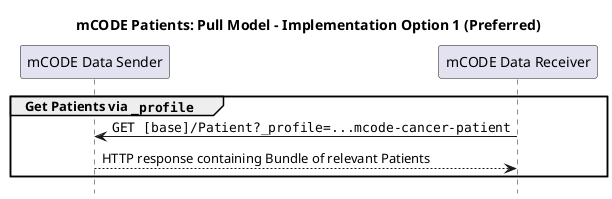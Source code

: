@startuml
skinparam defaultFontName Arial

title mCODE Patients: Pull Model - Implementation Option 1 (Preferred)
hide footbox
participant "mCODE Data Sender" as Sender
participant "mCODE Data Receiver" as Receiver

group Get Patients via ""_profile""
    "Receiver" -> "Sender" : ""GET [base]/Patient?_profile=...mcode-cancer-patient""
    "Sender" --> "Receiver" : HTTP response containing Bundle of relevant Patients
end


@enduml
